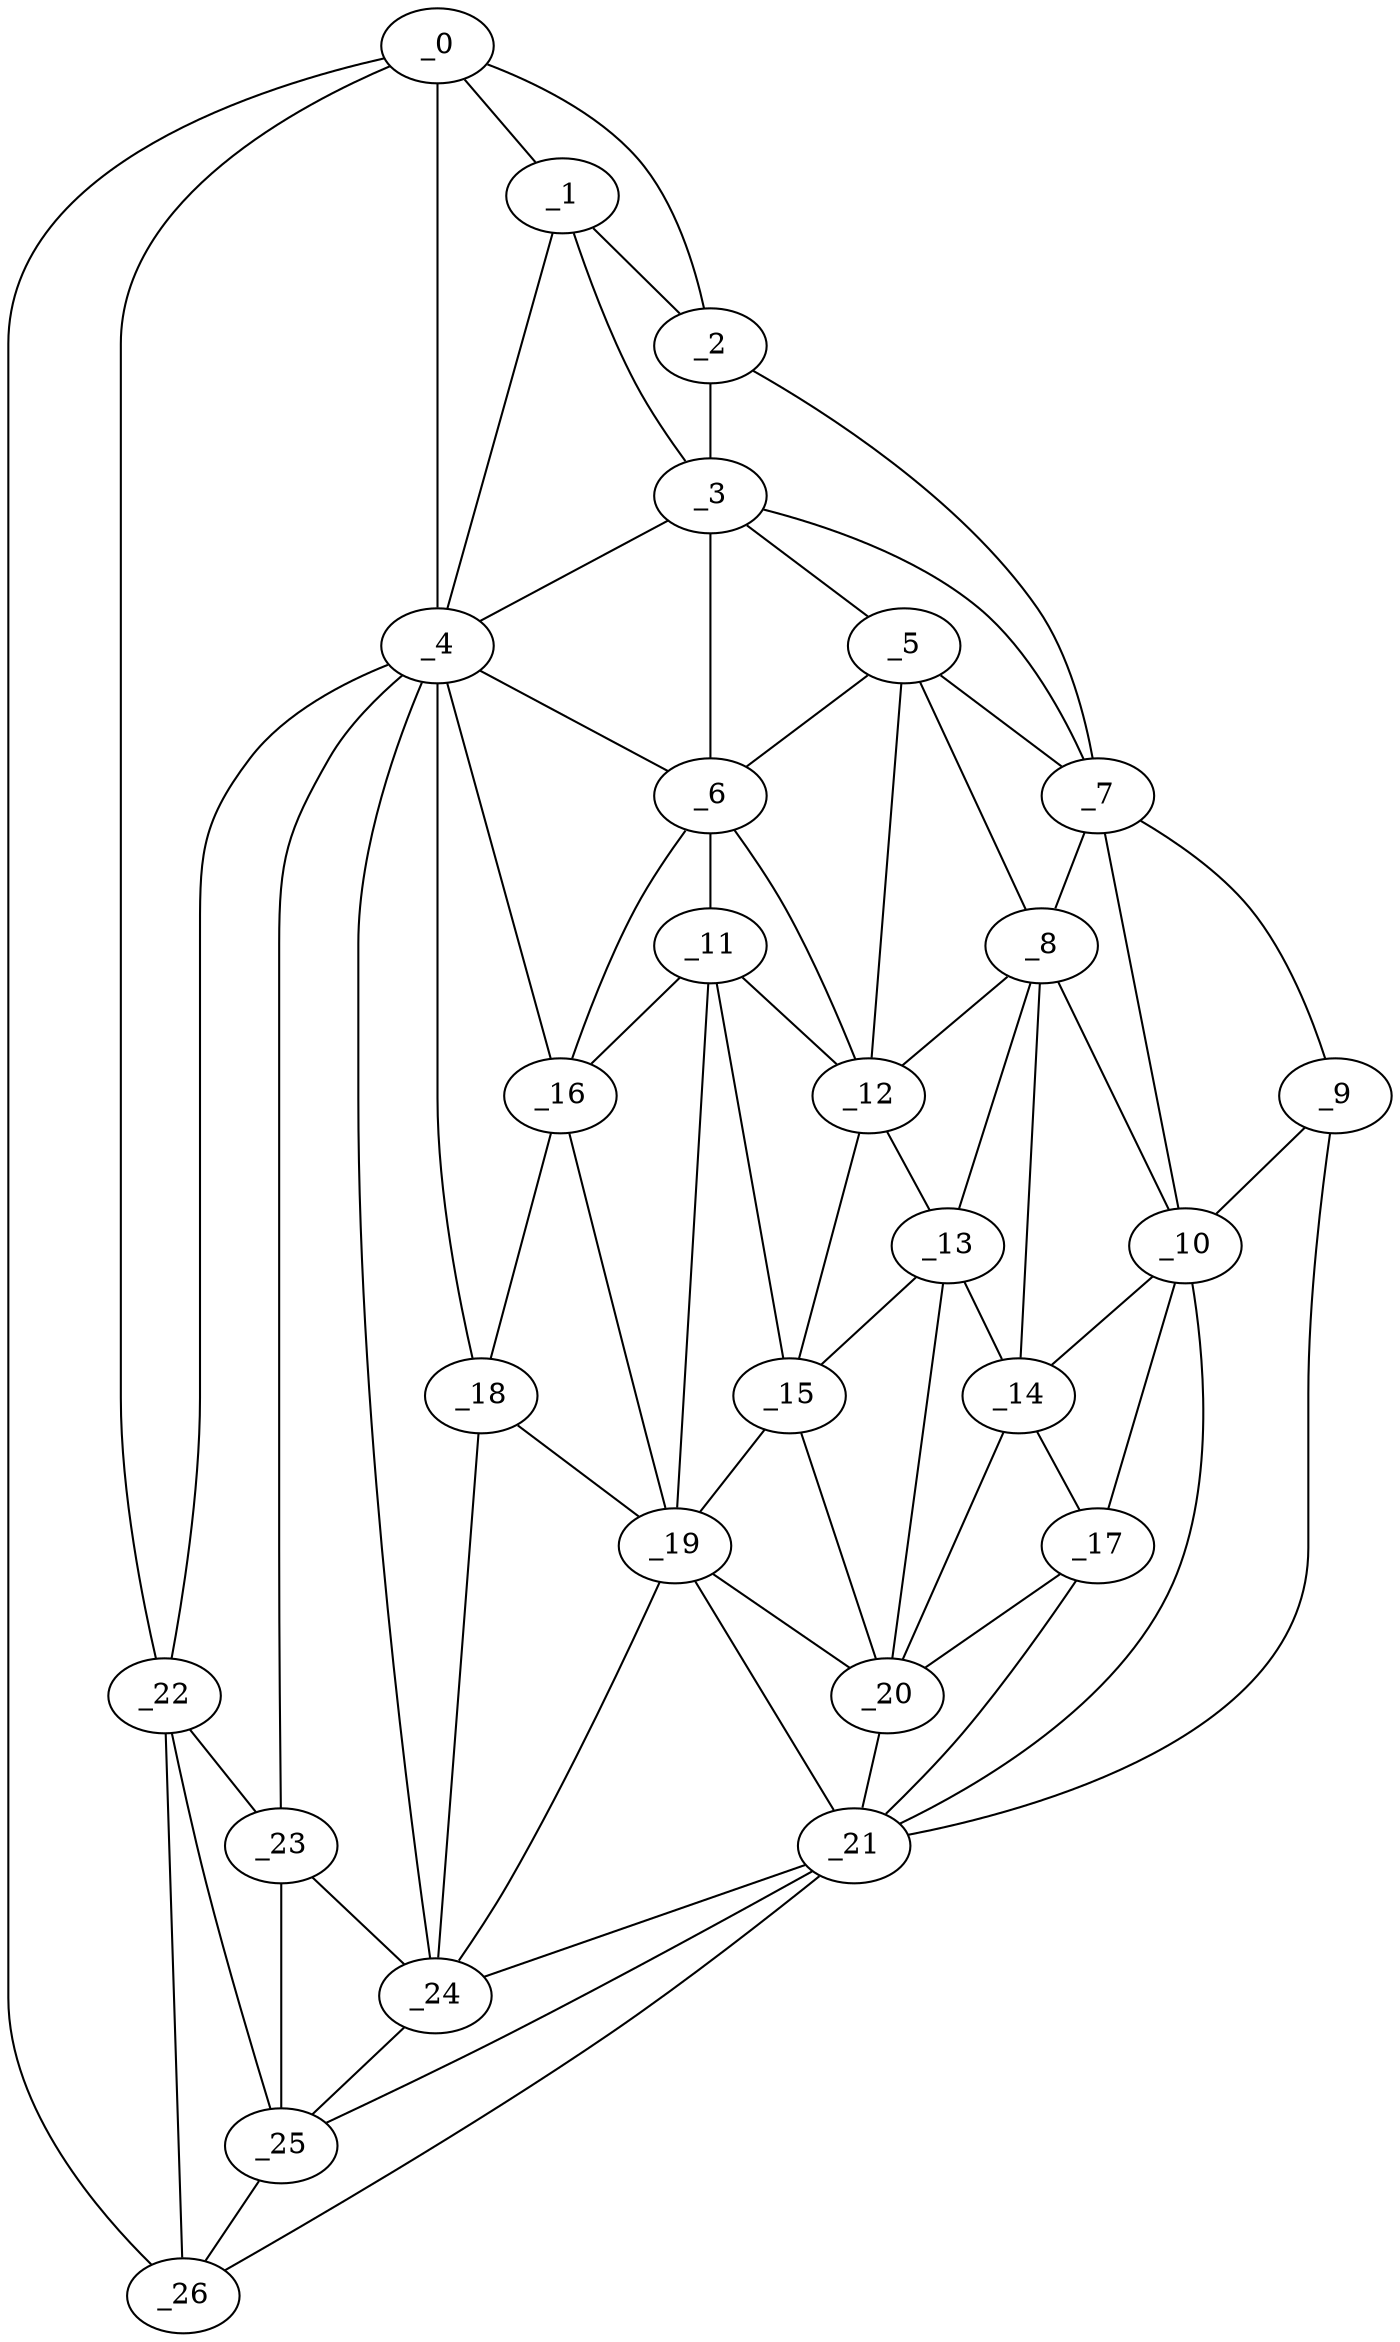 graph "obj71__320.gxl" {
	_0	 [x=20,
		y=16];
	_1	 [x=55,
		y=63];
	_0 -- _1	 [valence=2];
	_2	 [x=58,
		y=81];
	_0 -- _2	 [valence=1];
	_4	 [x=70,
		y=57];
	_0 -- _4	 [valence=2];
	_22	 [x=109,
		y=23];
	_0 -- _22	 [valence=2];
	_26	 [x=112,
		y=15];
	_0 -- _26	 [valence=1];
	_1 -- _2	 [valence=2];
	_3	 [x=63,
		y=83];
	_1 -- _3	 [valence=2];
	_1 -- _4	 [valence=2];
	_2 -- _3	 [valence=1];
	_7	 [x=83,
		y=110];
	_2 -- _7	 [valence=1];
	_3 -- _4	 [valence=2];
	_5	 [x=78,
		y=81];
	_3 -- _5	 [valence=2];
	_6	 [x=81,
		y=68];
	_3 -- _6	 [valence=2];
	_3 -- _7	 [valence=1];
	_4 -- _6	 [valence=2];
	_16	 [x=102,
		y=62];
	_4 -- _16	 [valence=1];
	_18	 [x=106,
		y=57];
	_4 -- _18	 [valence=2];
	_4 -- _22	 [valence=2];
	_23	 [x=109,
		y=35];
	_4 -- _23	 [valence=2];
	_24	 [x=109,
		y=50];
	_4 -- _24	 [valence=2];
	_5 -- _6	 [valence=1];
	_5 -- _7	 [valence=2];
	_8	 [x=88,
		y=89];
	_5 -- _8	 [valence=2];
	_12	 [x=95,
		y=75];
	_5 -- _12	 [valence=2];
	_11	 [x=94,
		y=68];
	_6 -- _11	 [valence=1];
	_6 -- _12	 [valence=2];
	_6 -- _16	 [valence=2];
	_7 -- _8	 [valence=2];
	_9	 [x=89,
		y=109];
	_7 -- _9	 [valence=1];
	_10	 [x=92,
		y=103];
	_7 -- _10	 [valence=1];
	_8 -- _10	 [valence=2];
	_8 -- _12	 [valence=2];
	_13	 [x=99,
		y=86];
	_8 -- _13	 [valence=2];
	_14	 [x=100,
		y=91];
	_8 -- _14	 [valence=2];
	_9 -- _10	 [valence=2];
	_21	 [x=108,
		y=104];
	_9 -- _21	 [valence=1];
	_10 -- _14	 [valence=2];
	_17	 [x=105,
		y=98];
	_10 -- _17	 [valence=1];
	_10 -- _21	 [valence=2];
	_11 -- _12	 [valence=2];
	_15	 [x=101,
		y=76];
	_11 -- _15	 [valence=1];
	_11 -- _16	 [valence=2];
	_19	 [x=106,
		y=71];
	_11 -- _19	 [valence=1];
	_12 -- _13	 [valence=2];
	_12 -- _15	 [valence=2];
	_13 -- _14	 [valence=2];
	_13 -- _15	 [valence=1];
	_20	 [x=106,
		y=93];
	_13 -- _20	 [valence=2];
	_14 -- _17	 [valence=2];
	_14 -- _20	 [valence=1];
	_15 -- _19	 [valence=1];
	_15 -- _20	 [valence=2];
	_16 -- _18	 [valence=2];
	_16 -- _19	 [valence=2];
	_17 -- _20	 [valence=1];
	_17 -- _21	 [valence=2];
	_18 -- _19	 [valence=1];
	_18 -- _24	 [valence=1];
	_19 -- _20	 [valence=2];
	_19 -- _21	 [valence=2];
	_19 -- _24	 [valence=2];
	_20 -- _21	 [valence=2];
	_21 -- _24	 [valence=2];
	_25	 [x=111,
		y=29];
	_21 -- _25	 [valence=1];
	_21 -- _26	 [valence=1];
	_22 -- _23	 [valence=2];
	_22 -- _25	 [valence=1];
	_22 -- _26	 [valence=2];
	_23 -- _24	 [valence=2];
	_23 -- _25	 [valence=2];
	_24 -- _25	 [valence=1];
	_25 -- _26	 [valence=2];
}
